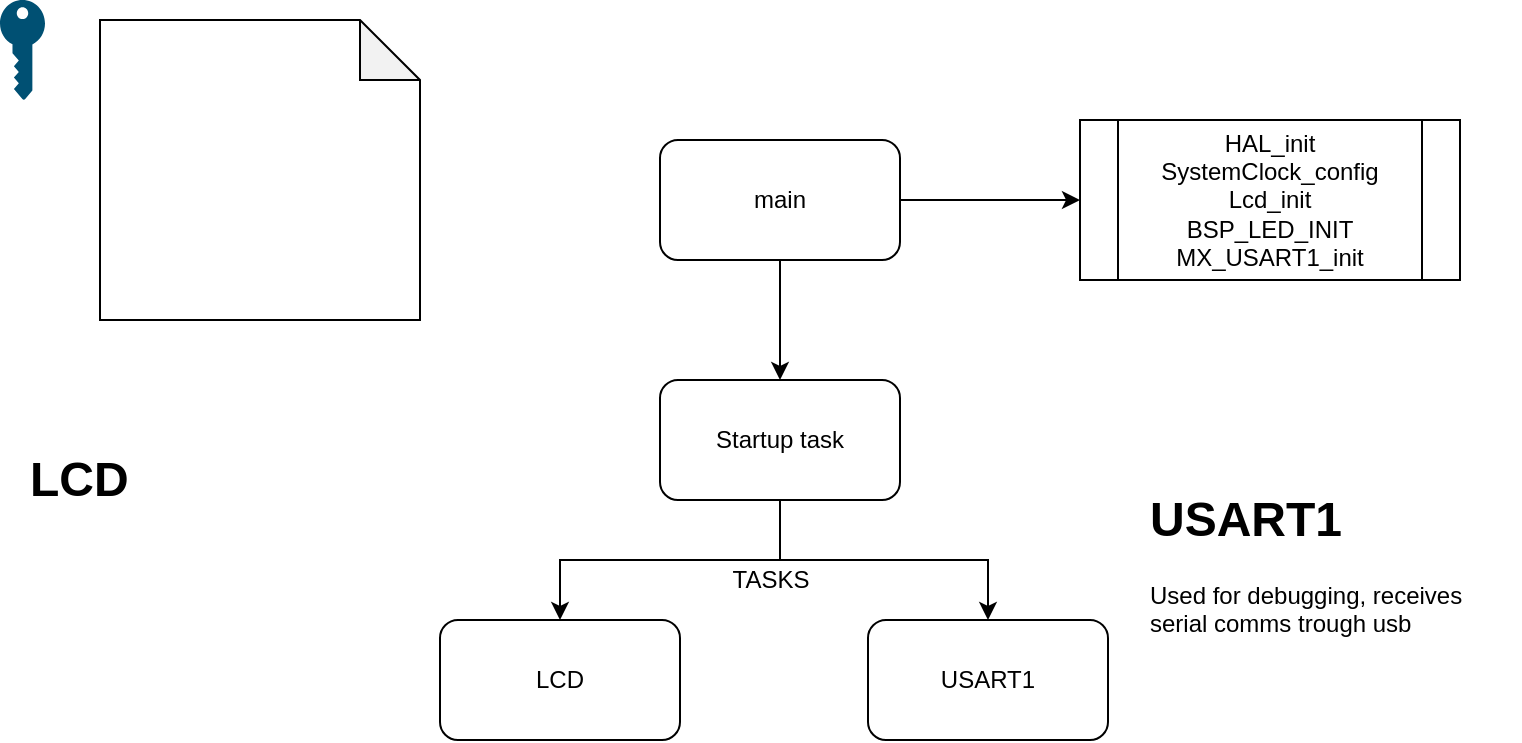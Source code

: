 <mxfile version="14.4.2" type="device"><diagram id="IhLX6SFIkwH4T68Uk2PG" name="Page-1"><mxGraphModel dx="2249" dy="762" grid="1" gridSize="10" guides="1" tooltips="1" connect="1" arrows="1" fold="1" page="1" pageScale="1" pageWidth="827" pageHeight="1169" math="0" shadow="0"><root><mxCell id="0"/><mxCell id="1" parent="0"/><mxCell id="ROtBgzbq1uYm35vLEln--5" style="edgeStyle=orthogonalEdgeStyle;rounded=0;orthogonalLoop=1;jettySize=auto;html=1;" edge="1" parent="1" source="ROtBgzbq1uYm35vLEln--1" target="ROtBgzbq1uYm35vLEln--4"><mxGeometry relative="1" as="geometry"/></mxCell><mxCell id="ROtBgzbq1uYm35vLEln--6" value="" style="edgeStyle=orthogonalEdgeStyle;rounded=0;orthogonalLoop=1;jettySize=auto;html=1;" edge="1" parent="1" source="ROtBgzbq1uYm35vLEln--1" target="ROtBgzbq1uYm35vLEln--3"><mxGeometry relative="1" as="geometry"/></mxCell><mxCell id="ROtBgzbq1uYm35vLEln--1" value="main" style="rounded=1;whiteSpace=wrap;html=1;" vertex="1" parent="1"><mxGeometry x="250" y="80" width="120" height="60" as="geometry"/></mxCell><mxCell id="ROtBgzbq1uYm35vLEln--9" style="edgeStyle=orthogonalEdgeStyle;rounded=0;orthogonalLoop=1;jettySize=auto;html=1;entryX=0.5;entryY=0;entryDx=0;entryDy=0;" edge="1" parent="1" source="ROtBgzbq1uYm35vLEln--3" target="ROtBgzbq1uYm35vLEln--8"><mxGeometry relative="1" as="geometry"/></mxCell><mxCell id="ROtBgzbq1uYm35vLEln--10" style="edgeStyle=orthogonalEdgeStyle;rounded=0;orthogonalLoop=1;jettySize=auto;html=1;" edge="1" parent="1" source="ROtBgzbq1uYm35vLEln--3" target="ROtBgzbq1uYm35vLEln--7"><mxGeometry relative="1" as="geometry"/></mxCell><mxCell id="ROtBgzbq1uYm35vLEln--3" value="Startup task" style="rounded=1;whiteSpace=wrap;html=1;" vertex="1" parent="1"><mxGeometry x="250" y="200" width="120" height="60" as="geometry"/></mxCell><mxCell id="ROtBgzbq1uYm35vLEln--4" value="HAL_init&lt;br&gt;SystemClock_config&lt;br&gt;Lcd_init&lt;br&gt;BSP_LED_INIT&lt;br&gt;MX_USART1_init" style="shape=process;whiteSpace=wrap;html=1;backgroundOutline=1;" vertex="1" parent="1"><mxGeometry x="460" y="70" width="190" height="80" as="geometry"/></mxCell><mxCell id="ROtBgzbq1uYm35vLEln--7" value="USART1" style="rounded=1;whiteSpace=wrap;html=1;" vertex="1" parent="1"><mxGeometry x="354" y="320" width="120" height="60" as="geometry"/></mxCell><mxCell id="ROtBgzbq1uYm35vLEln--8" value="LCD" style="rounded=1;whiteSpace=wrap;html=1;" vertex="1" parent="1"><mxGeometry x="140" y="320" width="120" height="60" as="geometry"/></mxCell><mxCell id="ROtBgzbq1uYm35vLEln--13" value="TASKS" style="text;html=1;align=center;verticalAlign=middle;resizable=0;points=[];autosize=1;" vertex="1" parent="1"><mxGeometry x="280" y="290" width="50" height="20" as="geometry"/></mxCell><mxCell id="ROtBgzbq1uYm35vLEln--15" value="&lt;h1&gt;USART1&lt;/h1&gt;&lt;p&gt;Used for debugging, receives serial comms trough usb&lt;/p&gt;" style="text;html=1;strokeColor=none;fillColor=none;spacing=5;spacingTop=-20;whiteSpace=wrap;overflow=hidden;rounded=0;" vertex="1" parent="1"><mxGeometry x="490" y="250" width="190" height="120" as="geometry"/></mxCell><mxCell id="ROtBgzbq1uYm35vLEln--16" value="&lt;h1&gt;&lt;span&gt;LCD&lt;/span&gt;&lt;/h1&gt;&lt;h1&gt;&lt;br&gt;&lt;/h1&gt;" style="text;html=1;strokeColor=none;fillColor=none;spacing=5;spacingTop=-20;whiteSpace=wrap;overflow=hidden;rounded=0;" vertex="1" parent="1"><mxGeometry x="-70" y="230" width="190" height="120" as="geometry"/></mxCell><mxCell id="ROtBgzbq1uYm35vLEln--17" value="" style="points=[[0,0.5,0],[0.24,0,0],[0.5,0.28,0],[0.995,0.475,0],[0.5,0.72,0],[0.24,1,0]];verticalLabelPosition=bottom;html=1;verticalAlign=top;aspect=fixed;align=center;pointerEvents=1;shape=mxgraph.cisco19.key;fillColor=#005073;strokeColor=none;direction=south;" vertex="1" parent="1"><mxGeometry x="-80" y="10" width="22.5" height="50" as="geometry"/></mxCell><mxCell id="ROtBgzbq1uYm35vLEln--19" value="" style="shape=note;whiteSpace=wrap;html=1;backgroundOutline=1;darkOpacity=0.05;" vertex="1" parent="1"><mxGeometry x="-30" y="20" width="160" height="150" as="geometry"/></mxCell></root></mxGraphModel></diagram></mxfile>